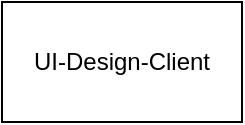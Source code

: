 <mxfile version="13.10.0" type="embed">
    <diagram id="APImZMq8n94DdtLeq4p3" name="Page-1">
        <mxGraphModel dx="1054" dy="652" grid="1" gridSize="10" guides="1" tooltips="1" connect="1" arrows="1" fold="1" page="1" pageScale="1" pageWidth="3300" pageHeight="4681" math="0" shadow="0">
            <root>
                <mxCell id="0"/>
                <mxCell id="1" parent="0"/>
                <mxCell id="2" value="UI-Design-Client" style="rounded=0;whiteSpace=wrap;html=1;" vertex="1" parent="1">
                    <mxGeometry x="180" y="500" width="120" height="60" as="geometry"/>
                </mxCell>
            </root>
        </mxGraphModel>
    </diagram>
</mxfile>